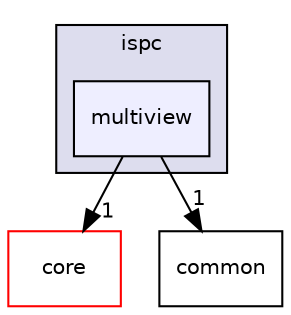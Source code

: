digraph "platform/plugins/multiview/ispc/multiview" {
  compound=true
  node [ fontsize="10", fontname="Helvetica"];
  edge [ labelfontsize="10", labelfontname="Helvetica"];
  subgraph clusterdir_ec9592b2adfad4c3a3d6e37de575f565 {
    graph [ bgcolor="#ddddee", pencolor="black", label="ispc" fontname="Helvetica", fontsize="10", URL="dir_ec9592b2adfad4c3a3d6e37de575f565.html"]
  dir_9148752c8b710f4b593a72e37948709b [shape=box, label="multiview", style="filled", fillcolor="#eeeeff", pencolor="black", URL="dir_9148752c8b710f4b593a72e37948709b.html"];
  }
  dir_3066efc1f4040d52e90bf8a29ab3f16b [shape=box label="core" fillcolor="white" style="filled" color="red" URL="dir_3066efc1f4040d52e90bf8a29ab3f16b.html"];
  dir_7ab62cd446c0e750eaefb644141a701e [shape=box label="common" URL="dir_7ab62cd446c0e750eaefb644141a701e.html"];
  dir_9148752c8b710f4b593a72e37948709b->dir_3066efc1f4040d52e90bf8a29ab3f16b [headlabel="1", labeldistance=1.5 headhref="dir_000114_000067.html"];
  dir_9148752c8b710f4b593a72e37948709b->dir_7ab62cd446c0e750eaefb644141a701e [headlabel="1", labeldistance=1.5 headhref="dir_000114_000112.html"];
}
